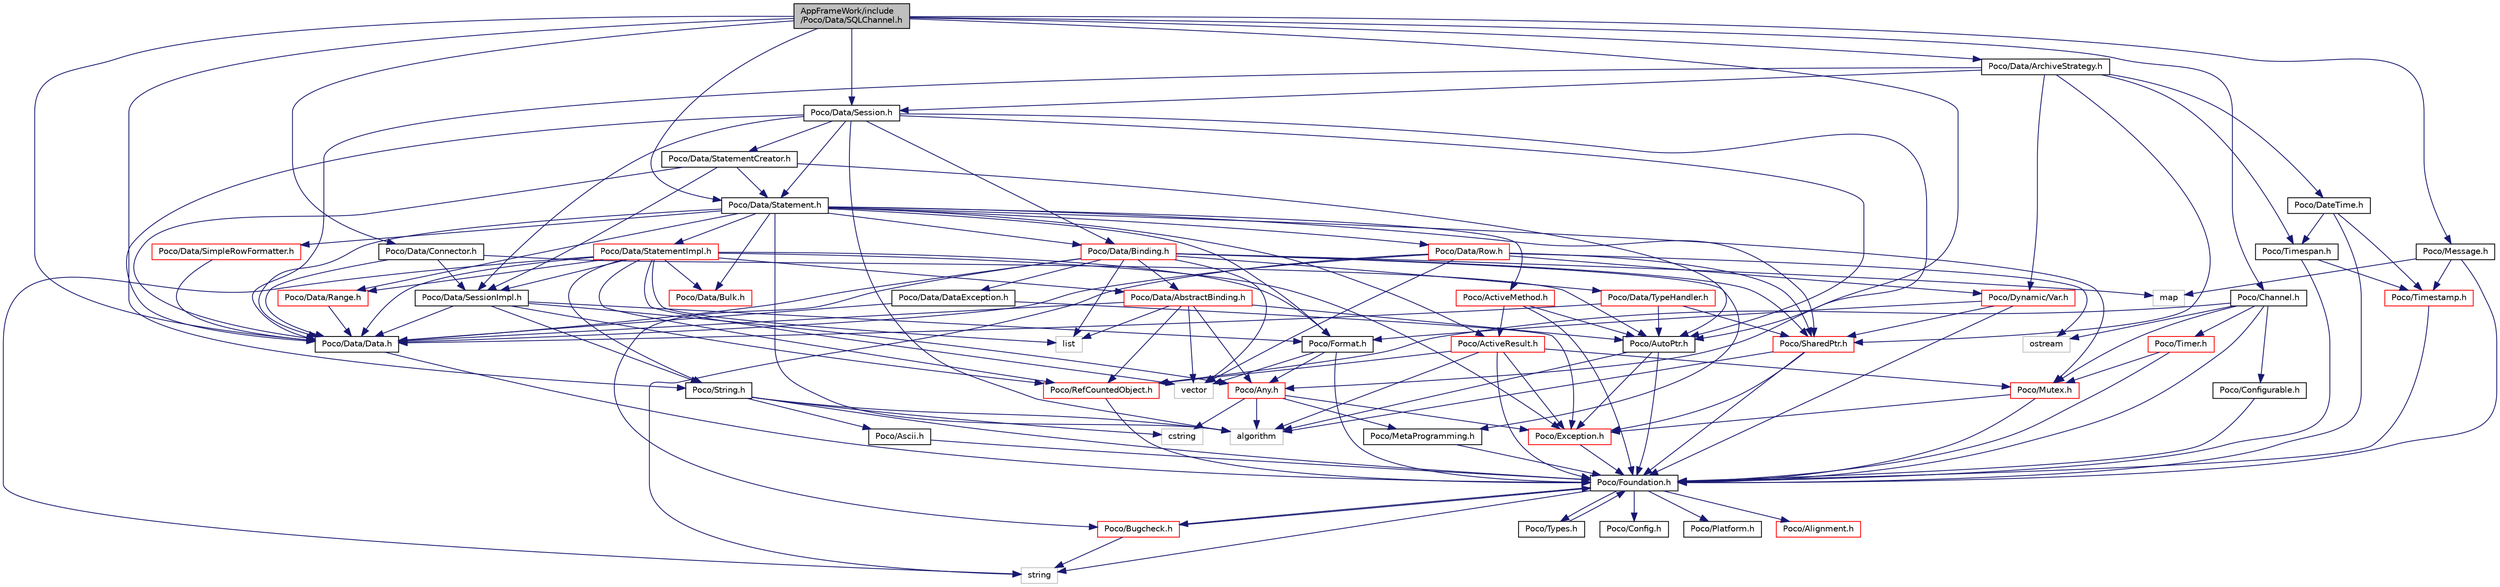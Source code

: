 digraph "AppFrameWork/include/Poco/Data/SQLChannel.h"
{
 // LATEX_PDF_SIZE
  edge [fontname="Helvetica",fontsize="10",labelfontname="Helvetica",labelfontsize="10"];
  node [fontname="Helvetica",fontsize="10",shape=record];
  Node1 [label="AppFrameWork/include\l/Poco/Data/SQLChannel.h",height=0.2,width=0.4,color="black", fillcolor="grey75", style="filled", fontcolor="black",tooltip=" "];
  Node1 -> Node2 [color="midnightblue",fontsize="10",style="solid"];
  Node2 [label="Poco/Data/Data.h",height=0.2,width=0.4,color="black", fillcolor="white", style="filled",URL="$Data_8h.html",tooltip=" "];
  Node2 -> Node3 [color="midnightblue",fontsize="10",style="solid"];
  Node3 [label="Poco/Foundation.h",height=0.2,width=0.4,color="black", fillcolor="white", style="filled",URL="$Foundation_8h.html",tooltip=" "];
  Node3 -> Node4 [color="midnightblue",fontsize="10",style="solid"];
  Node4 [label="Poco/Config.h",height=0.2,width=0.4,color="black", fillcolor="white", style="filled",URL="$Config_8h.html",tooltip=" "];
  Node3 -> Node5 [color="midnightblue",fontsize="10",style="solid"];
  Node5 [label="Poco/Platform.h",height=0.2,width=0.4,color="black", fillcolor="white", style="filled",URL="$Platform_8h.html",tooltip=" "];
  Node3 -> Node6 [color="midnightblue",fontsize="10",style="solid"];
  Node6 [label="Poco/Alignment.h",height=0.2,width=0.4,color="red", fillcolor="white", style="filled",URL="$Alignment_8h.html",tooltip=" "];
  Node3 -> Node8 [color="midnightblue",fontsize="10",style="solid"];
  Node8 [label="Poco/Bugcheck.h",height=0.2,width=0.4,color="red", fillcolor="white", style="filled",URL="$Bugcheck_8h.html",tooltip=" "];
  Node8 -> Node3 [color="midnightblue",fontsize="10",style="solid"];
  Node8 -> Node9 [color="midnightblue",fontsize="10",style="solid"];
  Node9 [label="string",height=0.2,width=0.4,color="grey75", fillcolor="white", style="filled",tooltip=" "];
  Node3 -> Node11 [color="midnightblue",fontsize="10",style="solid"];
  Node11 [label="Poco/Types.h",height=0.2,width=0.4,color="black", fillcolor="white", style="filled",URL="$Types_8h.html",tooltip=" "];
  Node11 -> Node3 [color="midnightblue",fontsize="10",style="solid"];
  Node3 -> Node9 [color="midnightblue",fontsize="10",style="solid"];
  Node1 -> Node12 [color="midnightblue",fontsize="10",style="solid"];
  Node12 [label="Poco/Data/Connector.h",height=0.2,width=0.4,color="black", fillcolor="white", style="filled",URL="$Connector_8h.html",tooltip=" "];
  Node12 -> Node2 [color="midnightblue",fontsize="10",style="solid"];
  Node12 -> Node13 [color="midnightblue",fontsize="10",style="solid"];
  Node13 [label="Poco/Data/SessionImpl.h",height=0.2,width=0.4,color="black", fillcolor="white", style="filled",URL="$SessionImpl_8h.html",tooltip=" "];
  Node13 -> Node2 [color="midnightblue",fontsize="10",style="solid"];
  Node13 -> Node14 [color="midnightblue",fontsize="10",style="solid"];
  Node14 [label="Poco/RefCountedObject.h",height=0.2,width=0.4,color="red", fillcolor="white", style="filled",URL="$RefCountedObject_8h.html",tooltip=" "];
  Node14 -> Node3 [color="midnightblue",fontsize="10",style="solid"];
  Node13 -> Node25 [color="midnightblue",fontsize="10",style="solid"];
  Node25 [label="Poco/String.h",height=0.2,width=0.4,color="black", fillcolor="white", style="filled",URL="$String_8h.html",tooltip=" "];
  Node25 -> Node3 [color="midnightblue",fontsize="10",style="solid"];
  Node25 -> Node26 [color="midnightblue",fontsize="10",style="solid"];
  Node26 [label="Poco/Ascii.h",height=0.2,width=0.4,color="black", fillcolor="white", style="filled",URL="$Ascii_8h.html",tooltip=" "];
  Node26 -> Node3 [color="midnightblue",fontsize="10",style="solid"];
  Node25 -> Node27 [color="midnightblue",fontsize="10",style="solid"];
  Node27 [label="cstring",height=0.2,width=0.4,color="grey75", fillcolor="white", style="filled",tooltip=" "];
  Node25 -> Node28 [color="midnightblue",fontsize="10",style="solid"];
  Node28 [label="algorithm",height=0.2,width=0.4,color="grey75", fillcolor="white", style="filled",tooltip=" "];
  Node13 -> Node29 [color="midnightblue",fontsize="10",style="solid"];
  Node29 [label="Poco/Format.h",height=0.2,width=0.4,color="black", fillcolor="white", style="filled",URL="$Format_8h.html",tooltip=" "];
  Node29 -> Node3 [color="midnightblue",fontsize="10",style="solid"];
  Node29 -> Node30 [color="midnightblue",fontsize="10",style="solid"];
  Node30 [label="Poco/Any.h",height=0.2,width=0.4,color="red", fillcolor="white", style="filled",URL="$Any_8h.html",tooltip=" "];
  Node30 -> Node19 [color="midnightblue",fontsize="10",style="solid"];
  Node19 [label="Poco/Exception.h",height=0.2,width=0.4,color="red", fillcolor="white", style="filled",URL="$Exception_8h.html",tooltip=" "];
  Node19 -> Node3 [color="midnightblue",fontsize="10",style="solid"];
  Node30 -> Node31 [color="midnightblue",fontsize="10",style="solid"];
  Node31 [label="Poco/MetaProgramming.h",height=0.2,width=0.4,color="black", fillcolor="white", style="filled",URL="$MetaProgramming_8h.html",tooltip=" "];
  Node31 -> Node3 [color="midnightblue",fontsize="10",style="solid"];
  Node30 -> Node28 [color="midnightblue",fontsize="10",style="solid"];
  Node30 -> Node27 [color="midnightblue",fontsize="10",style="solid"];
  Node29 -> Node33 [color="midnightblue",fontsize="10",style="solid"];
  Node33 [label="vector",height=0.2,width=0.4,color="grey75", fillcolor="white", style="filled",tooltip=" "];
  Node13 -> Node30 [color="midnightblue",fontsize="10",style="solid"];
  Node12 -> Node34 [color="midnightblue",fontsize="10",style="solid"];
  Node34 [label="Poco/AutoPtr.h",height=0.2,width=0.4,color="black", fillcolor="white", style="filled",URL="$AutoPtr_8h.html",tooltip=" "];
  Node34 -> Node3 [color="midnightblue",fontsize="10",style="solid"];
  Node34 -> Node19 [color="midnightblue",fontsize="10",style="solid"];
  Node34 -> Node28 [color="midnightblue",fontsize="10",style="solid"];
  Node1 -> Node35 [color="midnightblue",fontsize="10",style="solid"];
  Node35 [label="Poco/Data/Session.h",height=0.2,width=0.4,color="black", fillcolor="white", style="filled",URL="$Data_2Session_8h.html",tooltip=" "];
  Node35 -> Node2 [color="midnightblue",fontsize="10",style="solid"];
  Node35 -> Node13 [color="midnightblue",fontsize="10",style="solid"];
  Node35 -> Node36 [color="midnightblue",fontsize="10",style="solid"];
  Node36 [label="Poco/Data/Statement.h",height=0.2,width=0.4,color="black", fillcolor="white", style="filled",URL="$Statement_8h.html",tooltip=" "];
  Node36 -> Node2 [color="midnightblue",fontsize="10",style="solid"];
  Node36 -> Node37 [color="midnightblue",fontsize="10",style="solid"];
  Node37 [label="Poco/Data/StatementImpl.h",height=0.2,width=0.4,color="red", fillcolor="white", style="filled",URL="$StatementImpl_8h.html",tooltip=" "];
  Node37 -> Node2 [color="midnightblue",fontsize="10",style="solid"];
  Node37 -> Node38 [color="midnightblue",fontsize="10",style="solid"];
  Node38 [label="Poco/Data/AbstractBinding.h",height=0.2,width=0.4,color="red", fillcolor="white", style="filled",URL="$AbstractBinding_8h.html",tooltip=" "];
  Node38 -> Node2 [color="midnightblue",fontsize="10",style="solid"];
  Node38 -> Node30 [color="midnightblue",fontsize="10",style="solid"];
  Node38 -> Node14 [color="midnightblue",fontsize="10",style="solid"];
  Node38 -> Node34 [color="midnightblue",fontsize="10",style="solid"];
  Node38 -> Node33 [color="midnightblue",fontsize="10",style="solid"];
  Node38 -> Node63 [color="midnightblue",fontsize="10",style="solid"];
  Node63 [label="list",height=0.2,width=0.4,color="grey75", fillcolor="white", style="filled",tooltip=" "];
  Node37 -> Node79 [color="midnightblue",fontsize="10",style="solid"];
  Node79 [label="Poco/Data/Range.h",height=0.2,width=0.4,color="red", fillcolor="white", style="filled",URL="$Range_8h.html",tooltip=" "];
  Node79 -> Node2 [color="midnightblue",fontsize="10",style="solid"];
  Node37 -> Node80 [color="midnightblue",fontsize="10",style="solid"];
  Node80 [label="Poco/Data/Bulk.h",height=0.2,width=0.4,color="red", fillcolor="white", style="filled",URL="$Bulk_8h.html",tooltip=" "];
  Node37 -> Node13 [color="midnightblue",fontsize="10",style="solid"];
  Node37 -> Node14 [color="midnightblue",fontsize="10",style="solid"];
  Node37 -> Node25 [color="midnightblue",fontsize="10",style="solid"];
  Node37 -> Node29 [color="midnightblue",fontsize="10",style="solid"];
  Node37 -> Node19 [color="midnightblue",fontsize="10",style="solid"];
  Node37 -> Node33 [color="midnightblue",fontsize="10",style="solid"];
  Node37 -> Node63 [color="midnightblue",fontsize="10",style="solid"];
  Node37 -> Node9 [color="midnightblue",fontsize="10",style="solid"];
  Node36 -> Node95 [color="midnightblue",fontsize="10",style="solid"];
  Node95 [label="Poco/Data/Binding.h",height=0.2,width=0.4,color="red", fillcolor="white", style="filled",URL="$Binding_8h.html",tooltip=" "];
  Node95 -> Node2 [color="midnightblue",fontsize="10",style="solid"];
  Node95 -> Node38 [color="midnightblue",fontsize="10",style="solid"];
  Node95 -> Node90 [color="midnightblue",fontsize="10",style="solid"];
  Node90 [label="Poco/Data/DataException.h",height=0.2,width=0.4,color="black", fillcolor="white", style="filled",URL="$DataException_8h.html",tooltip=" "];
  Node90 -> Node2 [color="midnightblue",fontsize="10",style="solid"];
  Node90 -> Node19 [color="midnightblue",fontsize="10",style="solid"];
  Node95 -> Node86 [color="midnightblue",fontsize="10",style="solid"];
  Node86 [label="Poco/Data/TypeHandler.h",height=0.2,width=0.4,color="red", fillcolor="white", style="filled",URL="$TypeHandler_8h.html",tooltip=" "];
  Node86 -> Node2 [color="midnightblue",fontsize="10",style="solid"];
  Node86 -> Node34 [color="midnightblue",fontsize="10",style="solid"];
  Node86 -> Node67 [color="midnightblue",fontsize="10",style="solid"];
  Node67 [label="Poco/SharedPtr.h",height=0.2,width=0.4,color="red", fillcolor="white", style="filled",URL="$SharedPtr_8h.html",tooltip=" "];
  Node67 -> Node3 [color="midnightblue",fontsize="10",style="solid"];
  Node67 -> Node19 [color="midnightblue",fontsize="10",style="solid"];
  Node67 -> Node28 [color="midnightblue",fontsize="10",style="solid"];
  Node95 -> Node67 [color="midnightblue",fontsize="10",style="solid"];
  Node95 -> Node31 [color="midnightblue",fontsize="10",style="solid"];
  Node95 -> Node8 [color="midnightblue",fontsize="10",style="solid"];
  Node95 -> Node33 [color="midnightblue",fontsize="10",style="solid"];
  Node95 -> Node63 [color="midnightblue",fontsize="10",style="solid"];
  Node95 -> Node92 [color="midnightblue",fontsize="10",style="solid"];
  Node92 [label="map",height=0.2,width=0.4,color="grey75", fillcolor="white", style="filled",tooltip=" "];
  Node36 -> Node79 [color="midnightblue",fontsize="10",style="solid"];
  Node36 -> Node80 [color="midnightblue",fontsize="10",style="solid"];
  Node36 -> Node96 [color="midnightblue",fontsize="10",style="solid"];
  Node96 [label="Poco/Data/Row.h",height=0.2,width=0.4,color="red", fillcolor="white", style="filled",URL="$Row_8h.html",tooltip=" "];
  Node96 -> Node2 [color="midnightblue",fontsize="10",style="solid"];
  Node96 -> Node70 [color="midnightblue",fontsize="10",style="solid"];
  Node70 [label="Poco/Dynamic/Var.h",height=0.2,width=0.4,color="red", fillcolor="white", style="filled",URL="$Var_8h.html",tooltip=" "];
  Node70 -> Node3 [color="midnightblue",fontsize="10",style="solid"];
  Node70 -> Node29 [color="midnightblue",fontsize="10",style="solid"];
  Node70 -> Node67 [color="midnightblue",fontsize="10",style="solid"];
  Node96 -> Node67 [color="midnightblue",fontsize="10",style="solid"];
  Node96 -> Node33 [color="midnightblue",fontsize="10",style="solid"];
  Node96 -> Node9 [color="midnightblue",fontsize="10",style="solid"];
  Node96 -> Node98 [color="midnightblue",fontsize="10",style="solid"];
  Node98 [label="ostream",height=0.2,width=0.4,color="grey75", fillcolor="white", style="filled",tooltip=" "];
  Node36 -> Node99 [color="midnightblue",fontsize="10",style="solid"];
  Node99 [label="Poco/Data/SimpleRowFormatter.h",height=0.2,width=0.4,color="red", fillcolor="white", style="filled",URL="$SimpleRowFormatter_8h.html",tooltip=" "];
  Node99 -> Node2 [color="midnightblue",fontsize="10",style="solid"];
  Node36 -> Node67 [color="midnightblue",fontsize="10",style="solid"];
  Node36 -> Node18 [color="midnightblue",fontsize="10",style="solid"];
  Node18 [label="Poco/Mutex.h",height=0.2,width=0.4,color="red", fillcolor="white", style="filled",URL="$Mutex_8h.html",tooltip=" "];
  Node18 -> Node3 [color="midnightblue",fontsize="10",style="solid"];
  Node18 -> Node19 [color="midnightblue",fontsize="10",style="solid"];
  Node36 -> Node100 [color="midnightblue",fontsize="10",style="solid"];
  Node100 [label="Poco/ActiveMethod.h",height=0.2,width=0.4,color="red", fillcolor="white", style="filled",URL="$ActiveMethod_8h.html",tooltip=" "];
  Node100 -> Node3 [color="midnightblue",fontsize="10",style="solid"];
  Node100 -> Node101 [color="midnightblue",fontsize="10",style="solid"];
  Node101 [label="Poco/ActiveResult.h",height=0.2,width=0.4,color="red", fillcolor="white", style="filled",URL="$ActiveResult_8h.html",tooltip=" "];
  Node101 -> Node3 [color="midnightblue",fontsize="10",style="solid"];
  Node101 -> Node18 [color="midnightblue",fontsize="10",style="solid"];
  Node101 -> Node14 [color="midnightblue",fontsize="10",style="solid"];
  Node101 -> Node19 [color="midnightblue",fontsize="10",style="solid"];
  Node101 -> Node28 [color="midnightblue",fontsize="10",style="solid"];
  Node100 -> Node34 [color="midnightblue",fontsize="10",style="solid"];
  Node36 -> Node101 [color="midnightblue",fontsize="10",style="solid"];
  Node36 -> Node29 [color="midnightblue",fontsize="10",style="solid"];
  Node36 -> Node28 [color="midnightblue",fontsize="10",style="solid"];
  Node35 -> Node119 [color="midnightblue",fontsize="10",style="solid"];
  Node119 [label="Poco/Data/StatementCreator.h",height=0.2,width=0.4,color="black", fillcolor="white", style="filled",URL="$StatementCreator_8h.html",tooltip=" "];
  Node119 -> Node2 [color="midnightblue",fontsize="10",style="solid"];
  Node119 -> Node13 [color="midnightblue",fontsize="10",style="solid"];
  Node119 -> Node36 [color="midnightblue",fontsize="10",style="solid"];
  Node119 -> Node34 [color="midnightblue",fontsize="10",style="solid"];
  Node35 -> Node95 [color="midnightblue",fontsize="10",style="solid"];
  Node35 -> Node34 [color="midnightblue",fontsize="10",style="solid"];
  Node35 -> Node30 [color="midnightblue",fontsize="10",style="solid"];
  Node35 -> Node28 [color="midnightblue",fontsize="10",style="solid"];
  Node1 -> Node36 [color="midnightblue",fontsize="10",style="solid"];
  Node1 -> Node120 [color="midnightblue",fontsize="10",style="solid"];
  Node120 [label="Poco/Data/ArchiveStrategy.h",height=0.2,width=0.4,color="black", fillcolor="white", style="filled",URL="$Data_2ArchiveStrategy_8h.html",tooltip=" "];
  Node120 -> Node2 [color="midnightblue",fontsize="10",style="solid"];
  Node120 -> Node35 [color="midnightblue",fontsize="10",style="solid"];
  Node120 -> Node52 [color="midnightblue",fontsize="10",style="solid"];
  Node52 [label="Poco/DateTime.h",height=0.2,width=0.4,color="black", fillcolor="white", style="filled",URL="$DateTime_8h.html",tooltip=" "];
  Node52 -> Node3 [color="midnightblue",fontsize="10",style="solid"];
  Node52 -> Node53 [color="midnightblue",fontsize="10",style="solid"];
  Node53 [label="Poco/Timestamp.h",height=0.2,width=0.4,color="red", fillcolor="white", style="filled",URL="$Timestamp_8h.html",tooltip=" "];
  Node53 -> Node3 [color="midnightblue",fontsize="10",style="solid"];
  Node52 -> Node55 [color="midnightblue",fontsize="10",style="solid"];
  Node55 [label="Poco/Timespan.h",height=0.2,width=0.4,color="black", fillcolor="white", style="filled",URL="$Timespan_8h.html",tooltip=" "];
  Node55 -> Node3 [color="midnightblue",fontsize="10",style="solid"];
  Node55 -> Node53 [color="midnightblue",fontsize="10",style="solid"];
  Node120 -> Node55 [color="midnightblue",fontsize="10",style="solid"];
  Node120 -> Node70 [color="midnightblue",fontsize="10",style="solid"];
  Node120 -> Node67 [color="midnightblue",fontsize="10",style="solid"];
  Node1 -> Node114 [color="midnightblue",fontsize="10",style="solid"];
  Node114 [label="Poco/Channel.h",height=0.2,width=0.4,color="black", fillcolor="white", style="filled",URL="$Channel_8h.html",tooltip=" "];
  Node114 -> Node3 [color="midnightblue",fontsize="10",style="solid"];
  Node114 -> Node115 [color="midnightblue",fontsize="10",style="solid"];
  Node115 [label="Poco/Configurable.h",height=0.2,width=0.4,color="black", fillcolor="white", style="filled",URL="$Configurable_8h.html",tooltip=" "];
  Node115 -> Node3 [color="midnightblue",fontsize="10",style="solid"];
  Node114 -> Node18 [color="midnightblue",fontsize="10",style="solid"];
  Node114 -> Node14 [color="midnightblue",fontsize="10",style="solid"];
  Node114 -> Node116 [color="midnightblue",fontsize="10",style="solid"];
  Node116 [label="Poco/Timer.h",height=0.2,width=0.4,color="red", fillcolor="white", style="filled",URL="$Timer_8h.html",tooltip=" "];
  Node116 -> Node3 [color="midnightblue",fontsize="10",style="solid"];
  Node116 -> Node18 [color="midnightblue",fontsize="10",style="solid"];
  Node114 -> Node98 [color="midnightblue",fontsize="10",style="solid"];
  Node1 -> Node118 [color="midnightblue",fontsize="10",style="solid"];
  Node118 [label="Poco/Message.h",height=0.2,width=0.4,color="black", fillcolor="white", style="filled",URL="$Message_8h.html",tooltip=" "];
  Node118 -> Node3 [color="midnightblue",fontsize="10",style="solid"];
  Node118 -> Node53 [color="midnightblue",fontsize="10",style="solid"];
  Node118 -> Node92 [color="midnightblue",fontsize="10",style="solid"];
  Node1 -> Node34 [color="midnightblue",fontsize="10",style="solid"];
  Node1 -> Node25 [color="midnightblue",fontsize="10",style="solid"];
}
